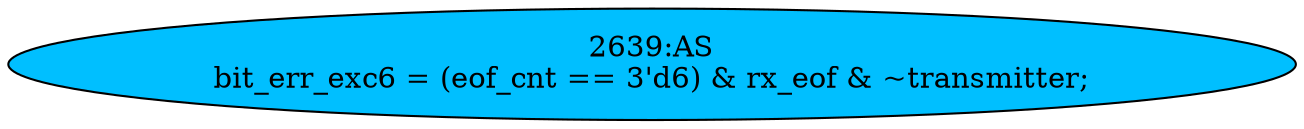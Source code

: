 strict digraph "" {
	node [label="\N"];
	"2639:AS"	 [ast="<pyverilog.vparser.ast.Assign object at 0x7f44f6b5e690>",
		def_var="['bit_err_exc6']",
		fillcolor=deepskyblue,
		label="2639:AS
bit_err_exc6 = (eof_cnt == 3'd6) & rx_eof & ~transmitter;",
		statements="[]",
		style=filled,
		typ=Assign,
		use_var="['eof_cnt', 'rx_eof', 'transmitter']"];
}
